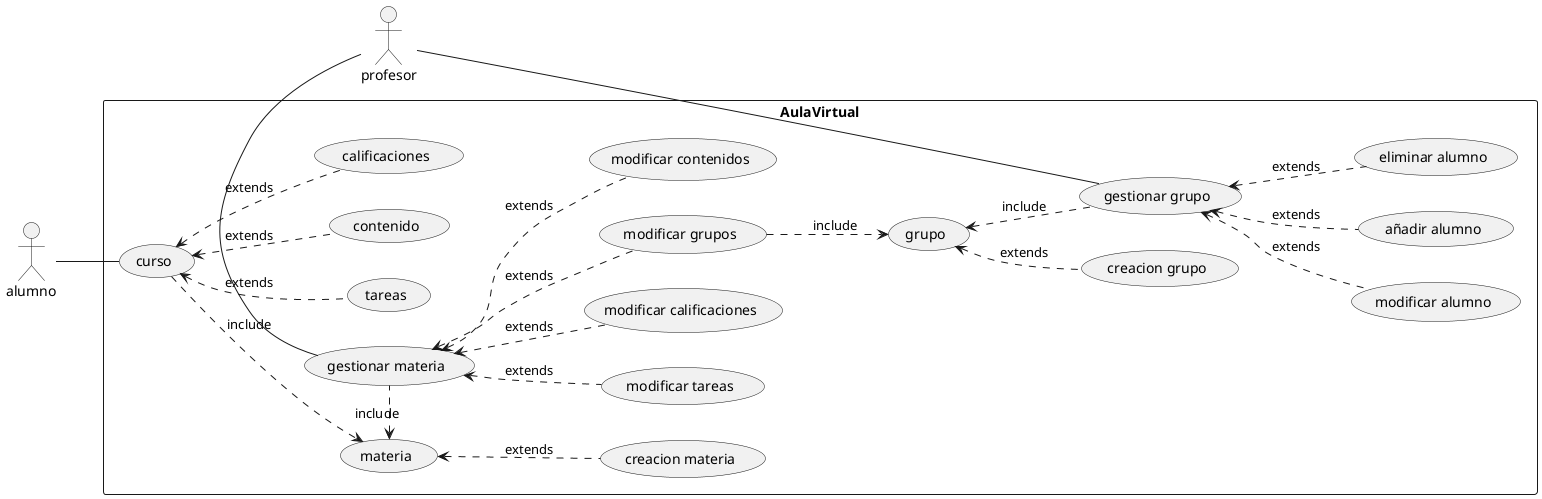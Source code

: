 @startuml Ejercicio 2
left to right direction
skinparam packageStyle rectangle
actor profesor
actor alumno
rectangle AulaVirtual{
    alumno -- (curso)
    (curso) ..> (materia) : include
    (curso) <.. (tareas) : extends
    (curso) <.. (contenido) : extends
    (curso) <.. (calificaciones) : extends
    profesor - (gestionar materia)
    profesor -- (gestionar grupo)
    (materia) <.. (creacion materia) : extends
    (materia) <. (gestionar materia) : include
    (gestionar materia) <.. (modificar contenidos) : extends
    (gestionar materia) <.. (modificar tareas) : extends
    (gestionar materia) <.. (modificar calificaciones) : extends
    (gestionar materia) <.. (modificar grupos) : extends
    (modificar grupos) ..> (grupo) : include
    (grupo) <.. (creacion grupo) : extends
    (grupo) <.. (gestionar grupo) : include
    (gestionar grupo) <.. (modificar alumno) : extends
    (gestionar grupo) <.. (añadir alumno) : extends
    (gestionar grupo) <.. (eliminar alumno) : extends
}
@enduml

